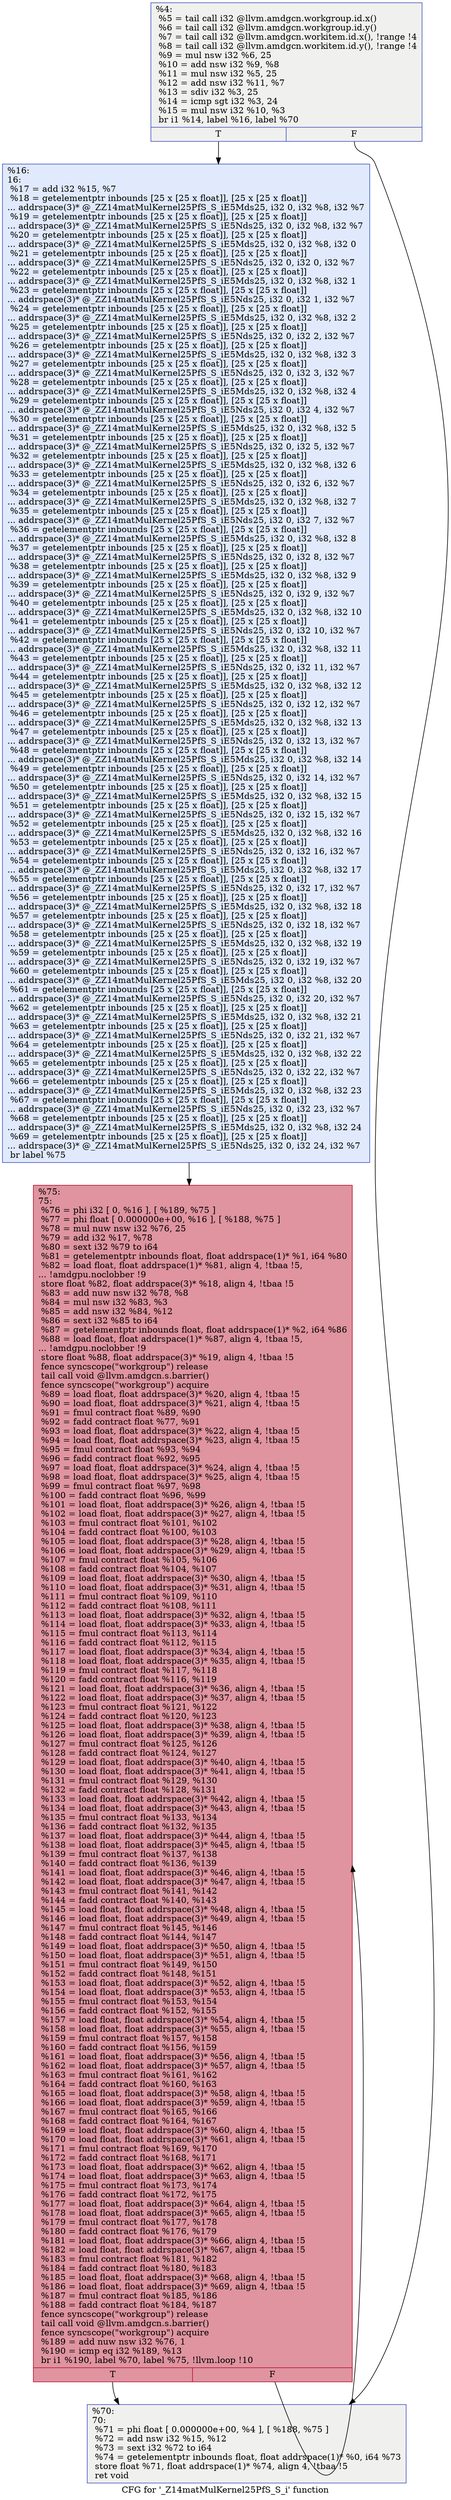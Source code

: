 digraph "CFG for '_Z14matMulKernel25PfS_S_i' function" {
	label="CFG for '_Z14matMulKernel25PfS_S_i' function";

	Node0x6174f90 [shape=record,color="#3d50c3ff", style=filled, fillcolor="#dedcdb70",label="{%4:\l  %5 = tail call i32 @llvm.amdgcn.workgroup.id.x()\l  %6 = tail call i32 @llvm.amdgcn.workgroup.id.y()\l  %7 = tail call i32 @llvm.amdgcn.workitem.id.x(), !range !4\l  %8 = tail call i32 @llvm.amdgcn.workitem.id.y(), !range !4\l  %9 = mul nsw i32 %6, 25\l  %10 = add nsw i32 %9, %8\l  %11 = mul nsw i32 %5, 25\l  %12 = add nsw i32 %11, %7\l  %13 = sdiv i32 %3, 25\l  %14 = icmp sgt i32 %3, 24\l  %15 = mul nsw i32 %10, %3\l  br i1 %14, label %16, label %70\l|{<s0>T|<s1>F}}"];
	Node0x6174f90:s0 -> Node0x6177410;
	Node0x6174f90:s1 -> Node0x61774a0;
	Node0x6177410 [shape=record,color="#3d50c3ff", style=filled, fillcolor="#b9d0f970",label="{%16:\l16:                                               \l  %17 = add i32 %15, %7\l  %18 = getelementptr inbounds [25 x [25 x float]], [25 x [25 x float]]\l... addrspace(3)* @_ZZ14matMulKernel25PfS_S_iE5Mds25, i32 0, i32 %8, i32 %7\l  %19 = getelementptr inbounds [25 x [25 x float]], [25 x [25 x float]]\l... addrspace(3)* @_ZZ14matMulKernel25PfS_S_iE5Nds25, i32 0, i32 %8, i32 %7\l  %20 = getelementptr inbounds [25 x [25 x float]], [25 x [25 x float]]\l... addrspace(3)* @_ZZ14matMulKernel25PfS_S_iE5Mds25, i32 0, i32 %8, i32 0\l  %21 = getelementptr inbounds [25 x [25 x float]], [25 x [25 x float]]\l... addrspace(3)* @_ZZ14matMulKernel25PfS_S_iE5Nds25, i32 0, i32 0, i32 %7\l  %22 = getelementptr inbounds [25 x [25 x float]], [25 x [25 x float]]\l... addrspace(3)* @_ZZ14matMulKernel25PfS_S_iE5Mds25, i32 0, i32 %8, i32 1\l  %23 = getelementptr inbounds [25 x [25 x float]], [25 x [25 x float]]\l... addrspace(3)* @_ZZ14matMulKernel25PfS_S_iE5Nds25, i32 0, i32 1, i32 %7\l  %24 = getelementptr inbounds [25 x [25 x float]], [25 x [25 x float]]\l... addrspace(3)* @_ZZ14matMulKernel25PfS_S_iE5Mds25, i32 0, i32 %8, i32 2\l  %25 = getelementptr inbounds [25 x [25 x float]], [25 x [25 x float]]\l... addrspace(3)* @_ZZ14matMulKernel25PfS_S_iE5Nds25, i32 0, i32 2, i32 %7\l  %26 = getelementptr inbounds [25 x [25 x float]], [25 x [25 x float]]\l... addrspace(3)* @_ZZ14matMulKernel25PfS_S_iE5Mds25, i32 0, i32 %8, i32 3\l  %27 = getelementptr inbounds [25 x [25 x float]], [25 x [25 x float]]\l... addrspace(3)* @_ZZ14matMulKernel25PfS_S_iE5Nds25, i32 0, i32 3, i32 %7\l  %28 = getelementptr inbounds [25 x [25 x float]], [25 x [25 x float]]\l... addrspace(3)* @_ZZ14matMulKernel25PfS_S_iE5Mds25, i32 0, i32 %8, i32 4\l  %29 = getelementptr inbounds [25 x [25 x float]], [25 x [25 x float]]\l... addrspace(3)* @_ZZ14matMulKernel25PfS_S_iE5Nds25, i32 0, i32 4, i32 %7\l  %30 = getelementptr inbounds [25 x [25 x float]], [25 x [25 x float]]\l... addrspace(3)* @_ZZ14matMulKernel25PfS_S_iE5Mds25, i32 0, i32 %8, i32 5\l  %31 = getelementptr inbounds [25 x [25 x float]], [25 x [25 x float]]\l... addrspace(3)* @_ZZ14matMulKernel25PfS_S_iE5Nds25, i32 0, i32 5, i32 %7\l  %32 = getelementptr inbounds [25 x [25 x float]], [25 x [25 x float]]\l... addrspace(3)* @_ZZ14matMulKernel25PfS_S_iE5Mds25, i32 0, i32 %8, i32 6\l  %33 = getelementptr inbounds [25 x [25 x float]], [25 x [25 x float]]\l... addrspace(3)* @_ZZ14matMulKernel25PfS_S_iE5Nds25, i32 0, i32 6, i32 %7\l  %34 = getelementptr inbounds [25 x [25 x float]], [25 x [25 x float]]\l... addrspace(3)* @_ZZ14matMulKernel25PfS_S_iE5Mds25, i32 0, i32 %8, i32 7\l  %35 = getelementptr inbounds [25 x [25 x float]], [25 x [25 x float]]\l... addrspace(3)* @_ZZ14matMulKernel25PfS_S_iE5Nds25, i32 0, i32 7, i32 %7\l  %36 = getelementptr inbounds [25 x [25 x float]], [25 x [25 x float]]\l... addrspace(3)* @_ZZ14matMulKernel25PfS_S_iE5Mds25, i32 0, i32 %8, i32 8\l  %37 = getelementptr inbounds [25 x [25 x float]], [25 x [25 x float]]\l... addrspace(3)* @_ZZ14matMulKernel25PfS_S_iE5Nds25, i32 0, i32 8, i32 %7\l  %38 = getelementptr inbounds [25 x [25 x float]], [25 x [25 x float]]\l... addrspace(3)* @_ZZ14matMulKernel25PfS_S_iE5Mds25, i32 0, i32 %8, i32 9\l  %39 = getelementptr inbounds [25 x [25 x float]], [25 x [25 x float]]\l... addrspace(3)* @_ZZ14matMulKernel25PfS_S_iE5Nds25, i32 0, i32 9, i32 %7\l  %40 = getelementptr inbounds [25 x [25 x float]], [25 x [25 x float]]\l... addrspace(3)* @_ZZ14matMulKernel25PfS_S_iE5Mds25, i32 0, i32 %8, i32 10\l  %41 = getelementptr inbounds [25 x [25 x float]], [25 x [25 x float]]\l... addrspace(3)* @_ZZ14matMulKernel25PfS_S_iE5Nds25, i32 0, i32 10, i32 %7\l  %42 = getelementptr inbounds [25 x [25 x float]], [25 x [25 x float]]\l... addrspace(3)* @_ZZ14matMulKernel25PfS_S_iE5Mds25, i32 0, i32 %8, i32 11\l  %43 = getelementptr inbounds [25 x [25 x float]], [25 x [25 x float]]\l... addrspace(3)* @_ZZ14matMulKernel25PfS_S_iE5Nds25, i32 0, i32 11, i32 %7\l  %44 = getelementptr inbounds [25 x [25 x float]], [25 x [25 x float]]\l... addrspace(3)* @_ZZ14matMulKernel25PfS_S_iE5Mds25, i32 0, i32 %8, i32 12\l  %45 = getelementptr inbounds [25 x [25 x float]], [25 x [25 x float]]\l... addrspace(3)* @_ZZ14matMulKernel25PfS_S_iE5Nds25, i32 0, i32 12, i32 %7\l  %46 = getelementptr inbounds [25 x [25 x float]], [25 x [25 x float]]\l... addrspace(3)* @_ZZ14matMulKernel25PfS_S_iE5Mds25, i32 0, i32 %8, i32 13\l  %47 = getelementptr inbounds [25 x [25 x float]], [25 x [25 x float]]\l... addrspace(3)* @_ZZ14matMulKernel25PfS_S_iE5Nds25, i32 0, i32 13, i32 %7\l  %48 = getelementptr inbounds [25 x [25 x float]], [25 x [25 x float]]\l... addrspace(3)* @_ZZ14matMulKernel25PfS_S_iE5Mds25, i32 0, i32 %8, i32 14\l  %49 = getelementptr inbounds [25 x [25 x float]], [25 x [25 x float]]\l... addrspace(3)* @_ZZ14matMulKernel25PfS_S_iE5Nds25, i32 0, i32 14, i32 %7\l  %50 = getelementptr inbounds [25 x [25 x float]], [25 x [25 x float]]\l... addrspace(3)* @_ZZ14matMulKernel25PfS_S_iE5Mds25, i32 0, i32 %8, i32 15\l  %51 = getelementptr inbounds [25 x [25 x float]], [25 x [25 x float]]\l... addrspace(3)* @_ZZ14matMulKernel25PfS_S_iE5Nds25, i32 0, i32 15, i32 %7\l  %52 = getelementptr inbounds [25 x [25 x float]], [25 x [25 x float]]\l... addrspace(3)* @_ZZ14matMulKernel25PfS_S_iE5Mds25, i32 0, i32 %8, i32 16\l  %53 = getelementptr inbounds [25 x [25 x float]], [25 x [25 x float]]\l... addrspace(3)* @_ZZ14matMulKernel25PfS_S_iE5Nds25, i32 0, i32 16, i32 %7\l  %54 = getelementptr inbounds [25 x [25 x float]], [25 x [25 x float]]\l... addrspace(3)* @_ZZ14matMulKernel25PfS_S_iE5Mds25, i32 0, i32 %8, i32 17\l  %55 = getelementptr inbounds [25 x [25 x float]], [25 x [25 x float]]\l... addrspace(3)* @_ZZ14matMulKernel25PfS_S_iE5Nds25, i32 0, i32 17, i32 %7\l  %56 = getelementptr inbounds [25 x [25 x float]], [25 x [25 x float]]\l... addrspace(3)* @_ZZ14matMulKernel25PfS_S_iE5Mds25, i32 0, i32 %8, i32 18\l  %57 = getelementptr inbounds [25 x [25 x float]], [25 x [25 x float]]\l... addrspace(3)* @_ZZ14matMulKernel25PfS_S_iE5Nds25, i32 0, i32 18, i32 %7\l  %58 = getelementptr inbounds [25 x [25 x float]], [25 x [25 x float]]\l... addrspace(3)* @_ZZ14matMulKernel25PfS_S_iE5Mds25, i32 0, i32 %8, i32 19\l  %59 = getelementptr inbounds [25 x [25 x float]], [25 x [25 x float]]\l... addrspace(3)* @_ZZ14matMulKernel25PfS_S_iE5Nds25, i32 0, i32 19, i32 %7\l  %60 = getelementptr inbounds [25 x [25 x float]], [25 x [25 x float]]\l... addrspace(3)* @_ZZ14matMulKernel25PfS_S_iE5Mds25, i32 0, i32 %8, i32 20\l  %61 = getelementptr inbounds [25 x [25 x float]], [25 x [25 x float]]\l... addrspace(3)* @_ZZ14matMulKernel25PfS_S_iE5Nds25, i32 0, i32 20, i32 %7\l  %62 = getelementptr inbounds [25 x [25 x float]], [25 x [25 x float]]\l... addrspace(3)* @_ZZ14matMulKernel25PfS_S_iE5Mds25, i32 0, i32 %8, i32 21\l  %63 = getelementptr inbounds [25 x [25 x float]], [25 x [25 x float]]\l... addrspace(3)* @_ZZ14matMulKernel25PfS_S_iE5Nds25, i32 0, i32 21, i32 %7\l  %64 = getelementptr inbounds [25 x [25 x float]], [25 x [25 x float]]\l... addrspace(3)* @_ZZ14matMulKernel25PfS_S_iE5Mds25, i32 0, i32 %8, i32 22\l  %65 = getelementptr inbounds [25 x [25 x float]], [25 x [25 x float]]\l... addrspace(3)* @_ZZ14matMulKernel25PfS_S_iE5Nds25, i32 0, i32 22, i32 %7\l  %66 = getelementptr inbounds [25 x [25 x float]], [25 x [25 x float]]\l... addrspace(3)* @_ZZ14matMulKernel25PfS_S_iE5Mds25, i32 0, i32 %8, i32 23\l  %67 = getelementptr inbounds [25 x [25 x float]], [25 x [25 x float]]\l... addrspace(3)* @_ZZ14matMulKernel25PfS_S_iE5Nds25, i32 0, i32 23, i32 %7\l  %68 = getelementptr inbounds [25 x [25 x float]], [25 x [25 x float]]\l... addrspace(3)* @_ZZ14matMulKernel25PfS_S_iE5Mds25, i32 0, i32 %8, i32 24\l  %69 = getelementptr inbounds [25 x [25 x float]], [25 x [25 x float]]\l... addrspace(3)* @_ZZ14matMulKernel25PfS_S_iE5Nds25, i32 0, i32 24, i32 %7\l  br label %75\l}"];
	Node0x6177410 -> Node0x6177740;
	Node0x61774a0 [shape=record,color="#3d50c3ff", style=filled, fillcolor="#dedcdb70",label="{%70:\l70:                                               \l  %71 = phi float [ 0.000000e+00, %4 ], [ %188, %75 ]\l  %72 = add nsw i32 %15, %12\l  %73 = sext i32 %72 to i64\l  %74 = getelementptr inbounds float, float addrspace(1)* %0, i64 %73\l  store float %71, float addrspace(1)* %74, align 4, !tbaa !5\l  ret void\l}"];
	Node0x6177740 [shape=record,color="#b70d28ff", style=filled, fillcolor="#b70d2870",label="{%75:\l75:                                               \l  %76 = phi i32 [ 0, %16 ], [ %189, %75 ]\l  %77 = phi float [ 0.000000e+00, %16 ], [ %188, %75 ]\l  %78 = mul nuw nsw i32 %76, 25\l  %79 = add i32 %17, %78\l  %80 = sext i32 %79 to i64\l  %81 = getelementptr inbounds float, float addrspace(1)* %1, i64 %80\l  %82 = load float, float addrspace(1)* %81, align 4, !tbaa !5,\l... !amdgpu.noclobber !9\l  store float %82, float addrspace(3)* %18, align 4, !tbaa !5\l  %83 = add nuw nsw i32 %78, %8\l  %84 = mul nsw i32 %83, %3\l  %85 = add nsw i32 %84, %12\l  %86 = sext i32 %85 to i64\l  %87 = getelementptr inbounds float, float addrspace(1)* %2, i64 %86\l  %88 = load float, float addrspace(1)* %87, align 4, !tbaa !5,\l... !amdgpu.noclobber !9\l  store float %88, float addrspace(3)* %19, align 4, !tbaa !5\l  fence syncscope(\"workgroup\") release\l  tail call void @llvm.amdgcn.s.barrier()\l  fence syncscope(\"workgroup\") acquire\l  %89 = load float, float addrspace(3)* %20, align 4, !tbaa !5\l  %90 = load float, float addrspace(3)* %21, align 4, !tbaa !5\l  %91 = fmul contract float %89, %90\l  %92 = fadd contract float %77, %91\l  %93 = load float, float addrspace(3)* %22, align 4, !tbaa !5\l  %94 = load float, float addrspace(3)* %23, align 4, !tbaa !5\l  %95 = fmul contract float %93, %94\l  %96 = fadd contract float %92, %95\l  %97 = load float, float addrspace(3)* %24, align 4, !tbaa !5\l  %98 = load float, float addrspace(3)* %25, align 4, !tbaa !5\l  %99 = fmul contract float %97, %98\l  %100 = fadd contract float %96, %99\l  %101 = load float, float addrspace(3)* %26, align 4, !tbaa !5\l  %102 = load float, float addrspace(3)* %27, align 4, !tbaa !5\l  %103 = fmul contract float %101, %102\l  %104 = fadd contract float %100, %103\l  %105 = load float, float addrspace(3)* %28, align 4, !tbaa !5\l  %106 = load float, float addrspace(3)* %29, align 4, !tbaa !5\l  %107 = fmul contract float %105, %106\l  %108 = fadd contract float %104, %107\l  %109 = load float, float addrspace(3)* %30, align 4, !tbaa !5\l  %110 = load float, float addrspace(3)* %31, align 4, !tbaa !5\l  %111 = fmul contract float %109, %110\l  %112 = fadd contract float %108, %111\l  %113 = load float, float addrspace(3)* %32, align 4, !tbaa !5\l  %114 = load float, float addrspace(3)* %33, align 4, !tbaa !5\l  %115 = fmul contract float %113, %114\l  %116 = fadd contract float %112, %115\l  %117 = load float, float addrspace(3)* %34, align 4, !tbaa !5\l  %118 = load float, float addrspace(3)* %35, align 4, !tbaa !5\l  %119 = fmul contract float %117, %118\l  %120 = fadd contract float %116, %119\l  %121 = load float, float addrspace(3)* %36, align 4, !tbaa !5\l  %122 = load float, float addrspace(3)* %37, align 4, !tbaa !5\l  %123 = fmul contract float %121, %122\l  %124 = fadd contract float %120, %123\l  %125 = load float, float addrspace(3)* %38, align 4, !tbaa !5\l  %126 = load float, float addrspace(3)* %39, align 4, !tbaa !5\l  %127 = fmul contract float %125, %126\l  %128 = fadd contract float %124, %127\l  %129 = load float, float addrspace(3)* %40, align 4, !tbaa !5\l  %130 = load float, float addrspace(3)* %41, align 4, !tbaa !5\l  %131 = fmul contract float %129, %130\l  %132 = fadd contract float %128, %131\l  %133 = load float, float addrspace(3)* %42, align 4, !tbaa !5\l  %134 = load float, float addrspace(3)* %43, align 4, !tbaa !5\l  %135 = fmul contract float %133, %134\l  %136 = fadd contract float %132, %135\l  %137 = load float, float addrspace(3)* %44, align 4, !tbaa !5\l  %138 = load float, float addrspace(3)* %45, align 4, !tbaa !5\l  %139 = fmul contract float %137, %138\l  %140 = fadd contract float %136, %139\l  %141 = load float, float addrspace(3)* %46, align 4, !tbaa !5\l  %142 = load float, float addrspace(3)* %47, align 4, !tbaa !5\l  %143 = fmul contract float %141, %142\l  %144 = fadd contract float %140, %143\l  %145 = load float, float addrspace(3)* %48, align 4, !tbaa !5\l  %146 = load float, float addrspace(3)* %49, align 4, !tbaa !5\l  %147 = fmul contract float %145, %146\l  %148 = fadd contract float %144, %147\l  %149 = load float, float addrspace(3)* %50, align 4, !tbaa !5\l  %150 = load float, float addrspace(3)* %51, align 4, !tbaa !5\l  %151 = fmul contract float %149, %150\l  %152 = fadd contract float %148, %151\l  %153 = load float, float addrspace(3)* %52, align 4, !tbaa !5\l  %154 = load float, float addrspace(3)* %53, align 4, !tbaa !5\l  %155 = fmul contract float %153, %154\l  %156 = fadd contract float %152, %155\l  %157 = load float, float addrspace(3)* %54, align 4, !tbaa !5\l  %158 = load float, float addrspace(3)* %55, align 4, !tbaa !5\l  %159 = fmul contract float %157, %158\l  %160 = fadd contract float %156, %159\l  %161 = load float, float addrspace(3)* %56, align 4, !tbaa !5\l  %162 = load float, float addrspace(3)* %57, align 4, !tbaa !5\l  %163 = fmul contract float %161, %162\l  %164 = fadd contract float %160, %163\l  %165 = load float, float addrspace(3)* %58, align 4, !tbaa !5\l  %166 = load float, float addrspace(3)* %59, align 4, !tbaa !5\l  %167 = fmul contract float %165, %166\l  %168 = fadd contract float %164, %167\l  %169 = load float, float addrspace(3)* %60, align 4, !tbaa !5\l  %170 = load float, float addrspace(3)* %61, align 4, !tbaa !5\l  %171 = fmul contract float %169, %170\l  %172 = fadd contract float %168, %171\l  %173 = load float, float addrspace(3)* %62, align 4, !tbaa !5\l  %174 = load float, float addrspace(3)* %63, align 4, !tbaa !5\l  %175 = fmul contract float %173, %174\l  %176 = fadd contract float %172, %175\l  %177 = load float, float addrspace(3)* %64, align 4, !tbaa !5\l  %178 = load float, float addrspace(3)* %65, align 4, !tbaa !5\l  %179 = fmul contract float %177, %178\l  %180 = fadd contract float %176, %179\l  %181 = load float, float addrspace(3)* %66, align 4, !tbaa !5\l  %182 = load float, float addrspace(3)* %67, align 4, !tbaa !5\l  %183 = fmul contract float %181, %182\l  %184 = fadd contract float %180, %183\l  %185 = load float, float addrspace(3)* %68, align 4, !tbaa !5\l  %186 = load float, float addrspace(3)* %69, align 4, !tbaa !5\l  %187 = fmul contract float %185, %186\l  %188 = fadd contract float %184, %187\l  fence syncscope(\"workgroup\") release\l  tail call void @llvm.amdgcn.s.barrier()\l  fence syncscope(\"workgroup\") acquire\l  %189 = add nuw nsw i32 %76, 1\l  %190 = icmp eq i32 %189, %13\l  br i1 %190, label %70, label %75, !llvm.loop !10\l|{<s0>T|<s1>F}}"];
	Node0x6177740:s0 -> Node0x61774a0;
	Node0x6177740:s1 -> Node0x6177740;
}

